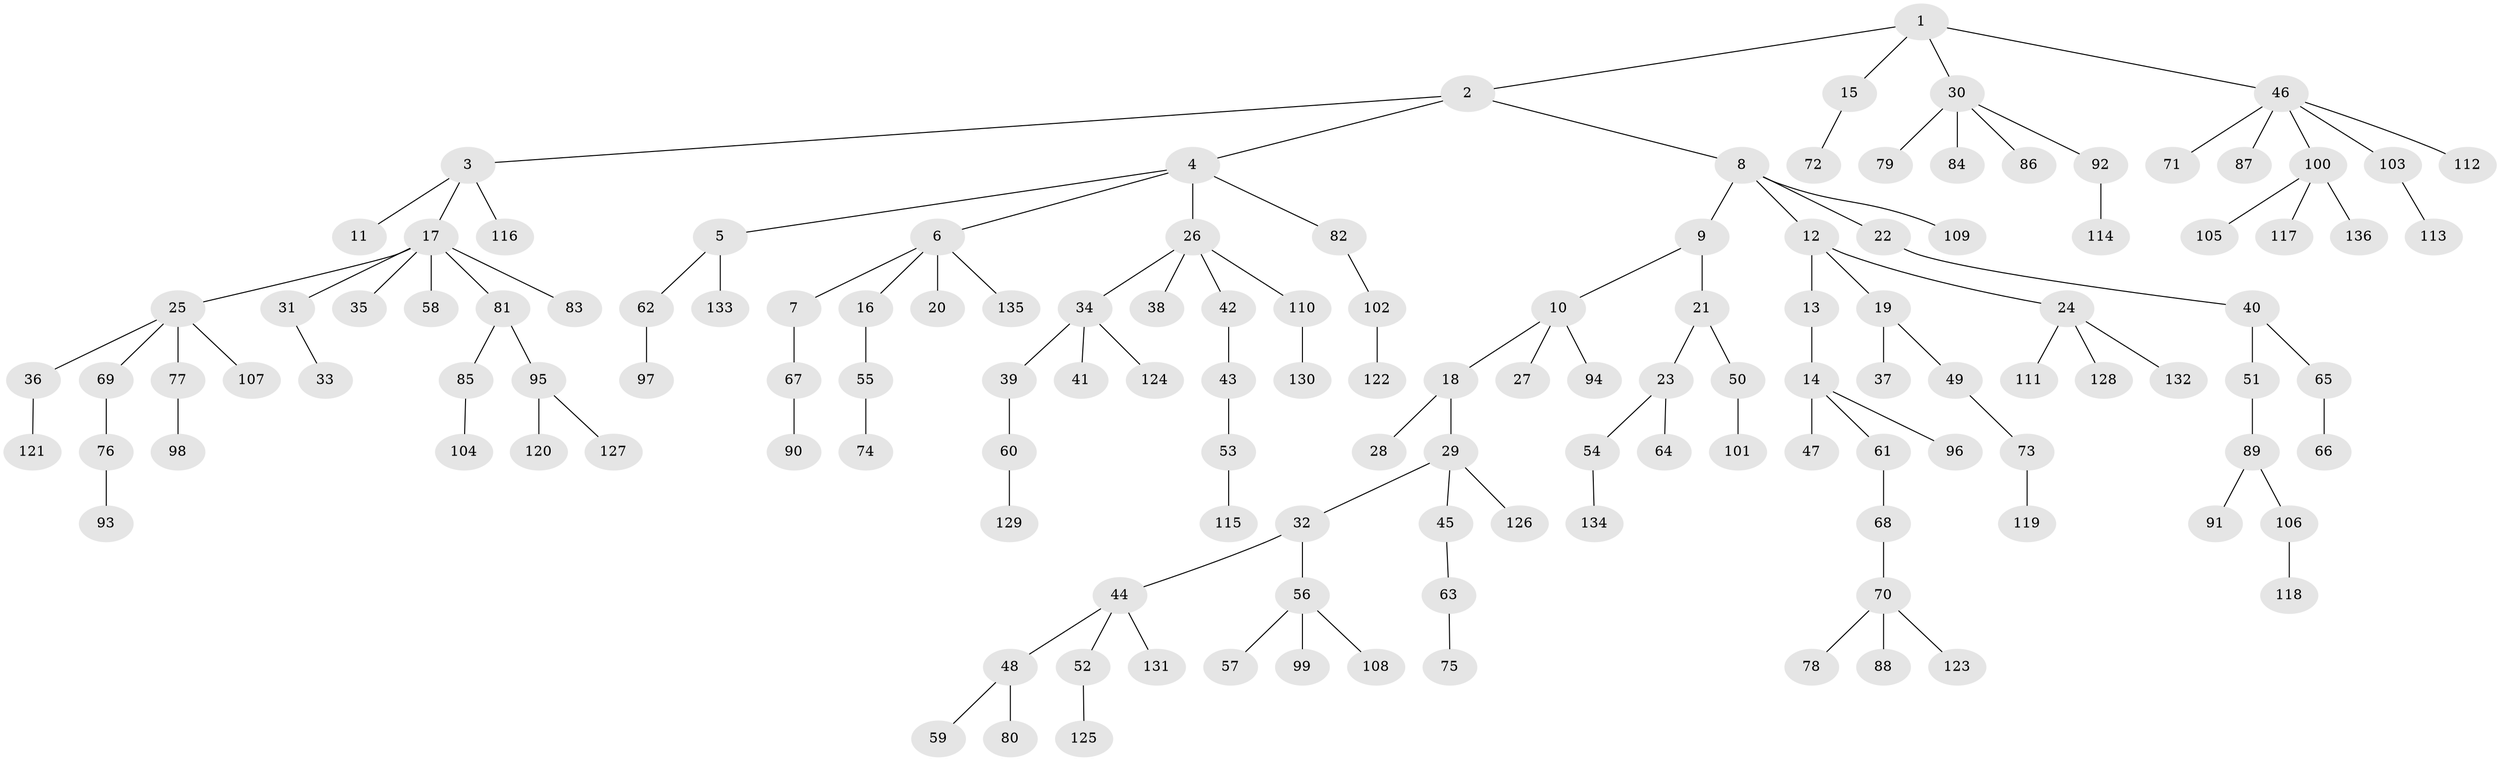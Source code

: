 // Generated by graph-tools (version 1.1) at 2025/11/02/27/25 16:11:24]
// undirected, 136 vertices, 135 edges
graph export_dot {
graph [start="1"]
  node [color=gray90,style=filled];
  1;
  2;
  3;
  4;
  5;
  6;
  7;
  8;
  9;
  10;
  11;
  12;
  13;
  14;
  15;
  16;
  17;
  18;
  19;
  20;
  21;
  22;
  23;
  24;
  25;
  26;
  27;
  28;
  29;
  30;
  31;
  32;
  33;
  34;
  35;
  36;
  37;
  38;
  39;
  40;
  41;
  42;
  43;
  44;
  45;
  46;
  47;
  48;
  49;
  50;
  51;
  52;
  53;
  54;
  55;
  56;
  57;
  58;
  59;
  60;
  61;
  62;
  63;
  64;
  65;
  66;
  67;
  68;
  69;
  70;
  71;
  72;
  73;
  74;
  75;
  76;
  77;
  78;
  79;
  80;
  81;
  82;
  83;
  84;
  85;
  86;
  87;
  88;
  89;
  90;
  91;
  92;
  93;
  94;
  95;
  96;
  97;
  98;
  99;
  100;
  101;
  102;
  103;
  104;
  105;
  106;
  107;
  108;
  109;
  110;
  111;
  112;
  113;
  114;
  115;
  116;
  117;
  118;
  119;
  120;
  121;
  122;
  123;
  124;
  125;
  126;
  127;
  128;
  129;
  130;
  131;
  132;
  133;
  134;
  135;
  136;
  1 -- 2;
  1 -- 15;
  1 -- 30;
  1 -- 46;
  2 -- 3;
  2 -- 4;
  2 -- 8;
  3 -- 11;
  3 -- 17;
  3 -- 116;
  4 -- 5;
  4 -- 6;
  4 -- 26;
  4 -- 82;
  5 -- 62;
  5 -- 133;
  6 -- 7;
  6 -- 16;
  6 -- 20;
  6 -- 135;
  7 -- 67;
  8 -- 9;
  8 -- 12;
  8 -- 22;
  8 -- 109;
  9 -- 10;
  9 -- 21;
  10 -- 18;
  10 -- 27;
  10 -- 94;
  12 -- 13;
  12 -- 19;
  12 -- 24;
  13 -- 14;
  14 -- 47;
  14 -- 61;
  14 -- 96;
  15 -- 72;
  16 -- 55;
  17 -- 25;
  17 -- 31;
  17 -- 35;
  17 -- 58;
  17 -- 81;
  17 -- 83;
  18 -- 28;
  18 -- 29;
  19 -- 37;
  19 -- 49;
  21 -- 23;
  21 -- 50;
  22 -- 40;
  23 -- 54;
  23 -- 64;
  24 -- 111;
  24 -- 128;
  24 -- 132;
  25 -- 36;
  25 -- 69;
  25 -- 77;
  25 -- 107;
  26 -- 34;
  26 -- 38;
  26 -- 42;
  26 -- 110;
  29 -- 32;
  29 -- 45;
  29 -- 126;
  30 -- 79;
  30 -- 84;
  30 -- 86;
  30 -- 92;
  31 -- 33;
  32 -- 44;
  32 -- 56;
  34 -- 39;
  34 -- 41;
  34 -- 124;
  36 -- 121;
  39 -- 60;
  40 -- 51;
  40 -- 65;
  42 -- 43;
  43 -- 53;
  44 -- 48;
  44 -- 52;
  44 -- 131;
  45 -- 63;
  46 -- 71;
  46 -- 87;
  46 -- 100;
  46 -- 103;
  46 -- 112;
  48 -- 59;
  48 -- 80;
  49 -- 73;
  50 -- 101;
  51 -- 89;
  52 -- 125;
  53 -- 115;
  54 -- 134;
  55 -- 74;
  56 -- 57;
  56 -- 99;
  56 -- 108;
  60 -- 129;
  61 -- 68;
  62 -- 97;
  63 -- 75;
  65 -- 66;
  67 -- 90;
  68 -- 70;
  69 -- 76;
  70 -- 78;
  70 -- 88;
  70 -- 123;
  73 -- 119;
  76 -- 93;
  77 -- 98;
  81 -- 85;
  81 -- 95;
  82 -- 102;
  85 -- 104;
  89 -- 91;
  89 -- 106;
  92 -- 114;
  95 -- 120;
  95 -- 127;
  100 -- 105;
  100 -- 117;
  100 -- 136;
  102 -- 122;
  103 -- 113;
  106 -- 118;
  110 -- 130;
}
